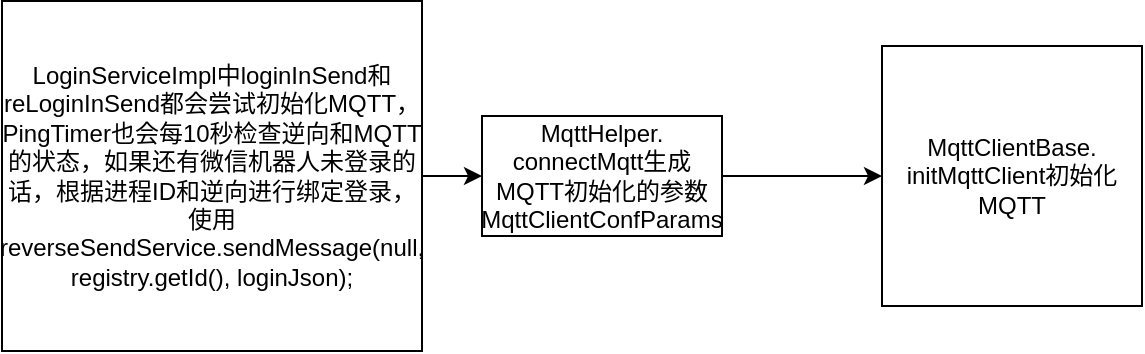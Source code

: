 <mxfile version="21.6.8" type="github">
  <diagram name="第 1 页" id="M8wkz3ywA9axf7roCOqa">
    <mxGraphModel dx="2843" dy="822" grid="1" gridSize="10" guides="1" tooltips="1" connect="1" arrows="1" fold="1" page="1" pageScale="1" pageWidth="1169" pageHeight="827" math="0" shadow="0">
      <root>
        <mxCell id="0" />
        <mxCell id="1" parent="0" />
        <mxCell id="Syk-qBa_AH_hEns3rg3Z-2" value="MqttClientBase.&lt;br&gt;initMqttClient初始化MQTT" style="whiteSpace=wrap;html=1;aspect=fixed;" vertex="1" parent="1">
          <mxGeometry x="440" y="305" width="130" height="130" as="geometry" />
        </mxCell>
        <mxCell id="Syk-qBa_AH_hEns3rg3Z-5" value="" style="edgeStyle=orthogonalEdgeStyle;rounded=0;orthogonalLoop=1;jettySize=auto;html=1;" edge="1" parent="1" source="Syk-qBa_AH_hEns3rg3Z-3">
          <mxGeometry relative="1" as="geometry">
            <mxPoint x="440" y="370" as="targetPoint" />
          </mxGeometry>
        </mxCell>
        <mxCell id="Syk-qBa_AH_hEns3rg3Z-3" value="MqttHelper.&lt;br&gt;connectMqtt生成MQTT初始化的参数MqttClientConfParams" style="rounded=0;whiteSpace=wrap;html=1;" vertex="1" parent="1">
          <mxGeometry x="240" y="340" width="120" height="60" as="geometry" />
        </mxCell>
        <mxCell id="Syk-qBa_AH_hEns3rg3Z-7" value="" style="edgeStyle=orthogonalEdgeStyle;rounded=0;orthogonalLoop=1;jettySize=auto;html=1;" edge="1" parent="1" source="Syk-qBa_AH_hEns3rg3Z-6" target="Syk-qBa_AH_hEns3rg3Z-3">
          <mxGeometry relative="1" as="geometry" />
        </mxCell>
        <mxCell id="Syk-qBa_AH_hEns3rg3Z-6" value="LoginServiceImpl中loginInSend和reLoginInSend都会尝试初始化MQTT，PingTimer也会每10秒检查逆向和MQTT的状态，如果还有微信机器人未登录的话，根据进程ID和逆向进行绑定登录，使用reverseSendService.sendMessage(null, registry.getId(), loginJson);" style="rounded=0;whiteSpace=wrap;html=1;" vertex="1" parent="1">
          <mxGeometry y="282.5" width="210" height="175" as="geometry" />
        </mxCell>
      </root>
    </mxGraphModel>
  </diagram>
</mxfile>
